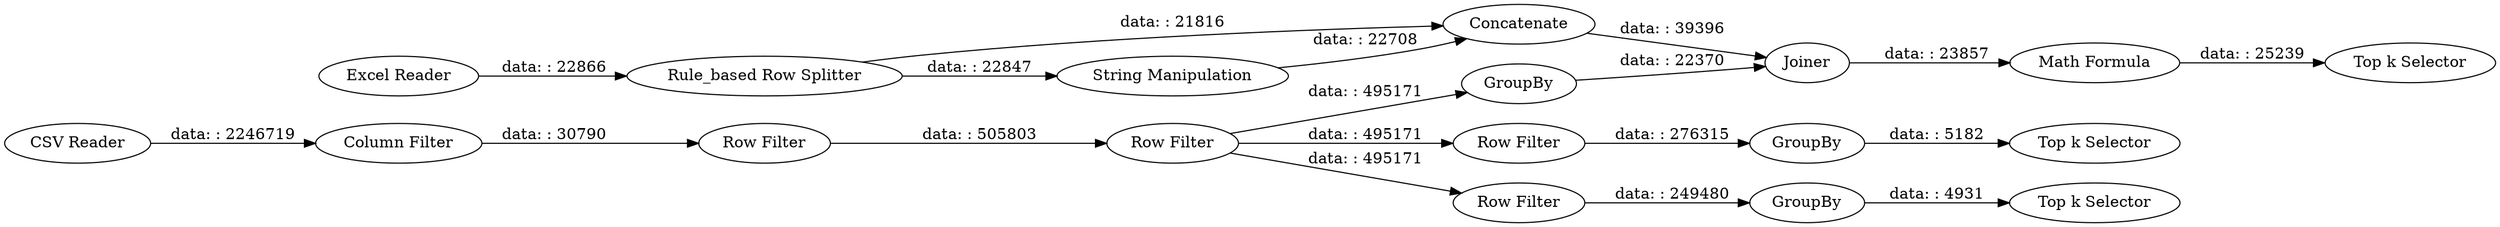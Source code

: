 digraph {
	"-5506570670116055929_17" [label=GroupBy]
	"-5506570670116055929_9" [label=Concatenate]
	"-5506570670116055929_14" [label=GroupBy]
	"-5506570670116055929_6" [label="Row Filter"]
	"-5506570670116055929_7" [label="Rule_based Row Splitter"]
	"-5506570670116055929_8" [label="String Manipulation"]
	"-5506570670116055929_18" [label="Math Formula"]
	"-5506570670116055929_3" [label="Column Filter"]
	"-5506570670116055929_10" [label="Row Filter"]
	"-5506570670116055929_12" [label="Top k Selector"]
	"-5506570670116055929_11" [label=GroupBy]
	"-5506570670116055929_13" [label="Top k Selector"]
	"-5506570670116055929_19" [label="Top k Selector"]
	"-5506570670116055929_16" [label=Joiner]
	"-5506570670116055929_5" [label="Row Filter"]
	"-5506570670116055929_2" [label="Excel Reader"]
	"-5506570670116055929_15" [label="Row Filter"]
	"-5506570670116055929_1" [label="CSV Reader"]
	"-5506570670116055929_6" -> "-5506570670116055929_17" [label="data: : 495171"]
	"-5506570670116055929_16" -> "-5506570670116055929_18" [label="data: : 23857"]
	"-5506570670116055929_5" -> "-5506570670116055929_6" [label="data: : 505803"]
	"-5506570670116055929_7" -> "-5506570670116055929_8" [label="data: : 22847"]
	"-5506570670116055929_3" -> "-5506570670116055929_5" [label="data: : 30790"]
	"-5506570670116055929_6" -> "-5506570670116055929_15" [label="data: : 495171"]
	"-5506570670116055929_8" -> "-5506570670116055929_9" [label="data: : 22708"]
	"-5506570670116055929_11" -> "-5506570670116055929_12" [label="data: : 5182"]
	"-5506570670116055929_17" -> "-5506570670116055929_16" [label="data: : 22370"]
	"-5506570670116055929_1" -> "-5506570670116055929_3" [label="data: : 2246719"]
	"-5506570670116055929_10" -> "-5506570670116055929_11" [label="data: : 276315"]
	"-5506570670116055929_15" -> "-5506570670116055929_14" [label="data: : 249480"]
	"-5506570670116055929_9" -> "-5506570670116055929_16" [label="data: : 39396"]
	"-5506570670116055929_14" -> "-5506570670116055929_13" [label="data: : 4931"]
	"-5506570670116055929_7" -> "-5506570670116055929_9" [label="data: : 21816"]
	"-5506570670116055929_6" -> "-5506570670116055929_10" [label="data: : 495171"]
	"-5506570670116055929_18" -> "-5506570670116055929_19" [label="data: : 25239"]
	"-5506570670116055929_2" -> "-5506570670116055929_7" [label="data: : 22866"]
	rankdir=LR
}
